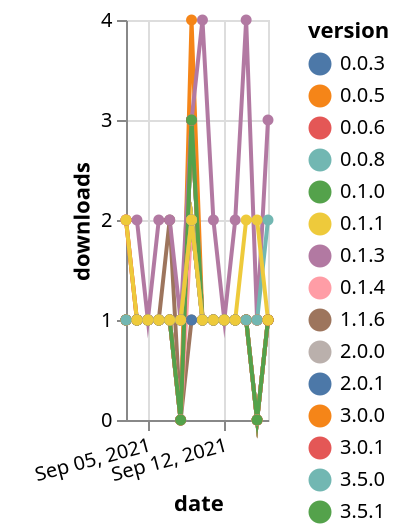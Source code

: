 {"$schema": "https://vega.github.io/schema/vega-lite/v5.json", "description": "A simple bar chart with embedded data.", "data": {"values": [{"date": "2021-09-03", "total": 238, "delta": 1, "version": "0.0.3"}, {"date": "2021-09-04", "total": 239, "delta": 1, "version": "0.0.3"}, {"date": "2021-09-05", "total": 240, "delta": 1, "version": "0.0.3"}, {"date": "2021-09-06", "total": 241, "delta": 1, "version": "0.0.3"}, {"date": "2021-09-07", "total": 242, "delta": 1, "version": "0.0.3"}, {"date": "2021-09-08", "total": 242, "delta": 0, "version": "0.0.3"}, {"date": "2021-09-09", "total": 245, "delta": 3, "version": "0.0.3"}, {"date": "2021-09-10", "total": 246, "delta": 1, "version": "0.0.3"}, {"date": "2021-09-11", "total": 247, "delta": 1, "version": "0.0.3"}, {"date": "2021-09-12", "total": 248, "delta": 1, "version": "0.0.3"}, {"date": "2021-09-13", "total": 249, "delta": 1, "version": "0.0.3"}, {"date": "2021-09-14", "total": 250, "delta": 1, "version": "0.0.3"}, {"date": "2021-09-15", "total": 250, "delta": 0, "version": "0.0.3"}, {"date": "2021-09-16", "total": 251, "delta": 1, "version": "0.0.3"}, {"date": "2021-09-03", "total": 236, "delta": 1, "version": "0.1.3"}, {"date": "2021-09-04", "total": 237, "delta": 1, "version": "0.1.3"}, {"date": "2021-09-05", "total": 238, "delta": 1, "version": "0.1.3"}, {"date": "2021-09-06", "total": 239, "delta": 1, "version": "0.1.3"}, {"date": "2021-09-07", "total": 240, "delta": 1, "version": "0.1.3"}, {"date": "2021-09-08", "total": 240, "delta": 0, "version": "0.1.3"}, {"date": "2021-09-09", "total": 243, "delta": 3, "version": "0.1.3"}, {"date": "2021-09-10", "total": 244, "delta": 1, "version": "0.1.3"}, {"date": "2021-09-11", "total": 245, "delta": 1, "version": "0.1.3"}, {"date": "2021-09-12", "total": 246, "delta": 1, "version": "0.1.3"}, {"date": "2021-09-13", "total": 247, "delta": 1, "version": "0.1.3"}, {"date": "2021-09-14", "total": 248, "delta": 1, "version": "0.1.3"}, {"date": "2021-09-15", "total": 248, "delta": 0, "version": "0.1.3"}, {"date": "2021-09-16", "total": 249, "delta": 1, "version": "0.1.3"}, {"date": "2021-09-03", "total": 368, "delta": 2, "version": "0.0.5"}, {"date": "2021-09-04", "total": 369, "delta": 1, "version": "0.0.5"}, {"date": "2021-09-05", "total": 370, "delta": 1, "version": "0.0.5"}, {"date": "2021-09-06", "total": 371, "delta": 1, "version": "0.0.5"}, {"date": "2021-09-07", "total": 372, "delta": 1, "version": "0.0.5"}, {"date": "2021-09-08", "total": 372, "delta": 0, "version": "0.0.5"}, {"date": "2021-09-09", "total": 376, "delta": 4, "version": "0.0.5"}, {"date": "2021-09-10", "total": 377, "delta": 1, "version": "0.0.5"}, {"date": "2021-09-11", "total": 378, "delta": 1, "version": "0.0.5"}, {"date": "2021-09-12", "total": 379, "delta": 1, "version": "0.0.5"}, {"date": "2021-09-13", "total": 380, "delta": 1, "version": "0.0.5"}, {"date": "2021-09-14", "total": 381, "delta": 1, "version": "0.0.5"}, {"date": "2021-09-15", "total": 381, "delta": 0, "version": "0.0.5"}, {"date": "2021-09-16", "total": 382, "delta": 1, "version": "0.0.5"}, {"date": "2021-09-03", "total": 262, "delta": 1, "version": "1.1.6"}, {"date": "2021-09-04", "total": 263, "delta": 1, "version": "1.1.6"}, {"date": "2021-09-05", "total": 264, "delta": 1, "version": "1.1.6"}, {"date": "2021-09-06", "total": 265, "delta": 1, "version": "1.1.6"}, {"date": "2021-09-07", "total": 267, "delta": 2, "version": "1.1.6"}, {"date": "2021-09-08", "total": 267, "delta": 0, "version": "1.1.6"}, {"date": "2021-09-09", "total": 268, "delta": 1, "version": "1.1.6"}, {"date": "2021-09-10", "total": 269, "delta": 1, "version": "1.1.6"}, {"date": "2021-09-11", "total": 270, "delta": 1, "version": "1.1.6"}, {"date": "2021-09-12", "total": 271, "delta": 1, "version": "1.1.6"}, {"date": "2021-09-13", "total": 272, "delta": 1, "version": "1.1.6"}, {"date": "2021-09-14", "total": 273, "delta": 1, "version": "1.1.6"}, {"date": "2021-09-15", "total": 273, "delta": 0, "version": "1.1.6"}, {"date": "2021-09-16", "total": 274, "delta": 1, "version": "1.1.6"}, {"date": "2021-09-03", "total": 233, "delta": 1, "version": "0.0.8"}, {"date": "2021-09-04", "total": 234, "delta": 1, "version": "0.0.8"}, {"date": "2021-09-05", "total": 235, "delta": 1, "version": "0.0.8"}, {"date": "2021-09-06", "total": 236, "delta": 1, "version": "0.0.8"}, {"date": "2021-09-07", "total": 237, "delta": 1, "version": "0.0.8"}, {"date": "2021-09-08", "total": 237, "delta": 0, "version": "0.0.8"}, {"date": "2021-09-09", "total": 240, "delta": 3, "version": "0.0.8"}, {"date": "2021-09-10", "total": 241, "delta": 1, "version": "0.0.8"}, {"date": "2021-09-11", "total": 242, "delta": 1, "version": "0.0.8"}, {"date": "2021-09-12", "total": 243, "delta": 1, "version": "0.0.8"}, {"date": "2021-09-13", "total": 244, "delta": 1, "version": "0.0.8"}, {"date": "2021-09-14", "total": 245, "delta": 1, "version": "0.0.8"}, {"date": "2021-09-15", "total": 245, "delta": 0, "version": "0.0.8"}, {"date": "2021-09-16", "total": 246, "delta": 1, "version": "0.0.8"}, {"date": "2021-09-03", "total": 151, "delta": 1, "version": "3.5.1"}, {"date": "2021-09-04", "total": 152, "delta": 1, "version": "3.5.1"}, {"date": "2021-09-05", "total": 153, "delta": 1, "version": "3.5.1"}, {"date": "2021-09-06", "total": 154, "delta": 1, "version": "3.5.1"}, {"date": "2021-09-07", "total": 155, "delta": 1, "version": "3.5.1"}, {"date": "2021-09-08", "total": 156, "delta": 1, "version": "3.5.1"}, {"date": "2021-09-09", "total": 158, "delta": 2, "version": "3.5.1"}, {"date": "2021-09-10", "total": 159, "delta": 1, "version": "3.5.1"}, {"date": "2021-09-11", "total": 160, "delta": 1, "version": "3.5.1"}, {"date": "2021-09-12", "total": 161, "delta": 1, "version": "3.5.1"}, {"date": "2021-09-13", "total": 162, "delta": 1, "version": "3.5.1"}, {"date": "2021-09-14", "total": 163, "delta": 1, "version": "3.5.1"}, {"date": "2021-09-15", "total": 164, "delta": 1, "version": "3.5.1"}, {"date": "2021-09-16", "total": 165, "delta": 1, "version": "3.5.1"}, {"date": "2021-09-03", "total": 395, "delta": 1, "version": "0.1.4"}, {"date": "2021-09-04", "total": 396, "delta": 1, "version": "0.1.4"}, {"date": "2021-09-05", "total": 397, "delta": 1, "version": "0.1.4"}, {"date": "2021-09-06", "total": 398, "delta": 1, "version": "0.1.4"}, {"date": "2021-09-07", "total": 399, "delta": 1, "version": "0.1.4"}, {"date": "2021-09-08", "total": 399, "delta": 0, "version": "0.1.4"}, {"date": "2021-09-09", "total": 401, "delta": 2, "version": "0.1.4"}, {"date": "2021-09-10", "total": 402, "delta": 1, "version": "0.1.4"}, {"date": "2021-09-11", "total": 403, "delta": 1, "version": "0.1.4"}, {"date": "2021-09-12", "total": 404, "delta": 1, "version": "0.1.4"}, {"date": "2021-09-13", "total": 405, "delta": 1, "version": "0.1.4"}, {"date": "2021-09-14", "total": 406, "delta": 1, "version": "0.1.4"}, {"date": "2021-09-15", "total": 406, "delta": 0, "version": "0.1.4"}, {"date": "2021-09-16", "total": 407, "delta": 1, "version": "0.1.4"}, {"date": "2021-09-03", "total": 217, "delta": 1, "version": "0.1.1"}, {"date": "2021-09-04", "total": 218, "delta": 1, "version": "0.1.1"}, {"date": "2021-09-05", "total": 219, "delta": 1, "version": "0.1.1"}, {"date": "2021-09-06", "total": 220, "delta": 1, "version": "0.1.1"}, {"date": "2021-09-07", "total": 221, "delta": 1, "version": "0.1.1"}, {"date": "2021-09-08", "total": 221, "delta": 0, "version": "0.1.1"}, {"date": "2021-09-09", "total": 224, "delta": 3, "version": "0.1.1"}, {"date": "2021-09-10", "total": 225, "delta": 1, "version": "0.1.1"}, {"date": "2021-09-11", "total": 226, "delta": 1, "version": "0.1.1"}, {"date": "2021-09-12", "total": 227, "delta": 1, "version": "0.1.1"}, {"date": "2021-09-13", "total": 228, "delta": 1, "version": "0.1.1"}, {"date": "2021-09-14", "total": 229, "delta": 1, "version": "0.1.1"}, {"date": "2021-09-15", "total": 229, "delta": 0, "version": "0.1.1"}, {"date": "2021-09-16", "total": 230, "delta": 1, "version": "0.1.1"}, {"date": "2021-09-03", "total": 235, "delta": 1, "version": "2.0.1"}, {"date": "2021-09-04", "total": 236, "delta": 1, "version": "2.0.1"}, {"date": "2021-09-05", "total": 237, "delta": 1, "version": "2.0.1"}, {"date": "2021-09-06", "total": 238, "delta": 1, "version": "2.0.1"}, {"date": "2021-09-07", "total": 239, "delta": 1, "version": "2.0.1"}, {"date": "2021-09-08", "total": 240, "delta": 1, "version": "2.0.1"}, {"date": "2021-09-09", "total": 241, "delta": 1, "version": "2.0.1"}, {"date": "2021-09-10", "total": 242, "delta": 1, "version": "2.0.1"}, {"date": "2021-09-11", "total": 243, "delta": 1, "version": "2.0.1"}, {"date": "2021-09-12", "total": 244, "delta": 1, "version": "2.0.1"}, {"date": "2021-09-13", "total": 245, "delta": 1, "version": "2.0.1"}, {"date": "2021-09-14", "total": 246, "delta": 1, "version": "2.0.1"}, {"date": "2021-09-15", "total": 247, "delta": 1, "version": "2.0.1"}, {"date": "2021-09-16", "total": 248, "delta": 1, "version": "2.0.1"}, {"date": "2021-09-03", "total": 136, "delta": 2, "version": "3.0.1"}, {"date": "2021-09-04", "total": 137, "delta": 1, "version": "3.0.1"}, {"date": "2021-09-05", "total": 138, "delta": 1, "version": "3.0.1"}, {"date": "2021-09-06", "total": 139, "delta": 1, "version": "3.0.1"}, {"date": "2021-09-07", "total": 140, "delta": 1, "version": "3.0.1"}, {"date": "2021-09-08", "total": 141, "delta": 1, "version": "3.0.1"}, {"date": "2021-09-09", "total": 143, "delta": 2, "version": "3.0.1"}, {"date": "2021-09-10", "total": 144, "delta": 1, "version": "3.0.1"}, {"date": "2021-09-11", "total": 145, "delta": 1, "version": "3.0.1"}, {"date": "2021-09-12", "total": 146, "delta": 1, "version": "3.0.1"}, {"date": "2021-09-13", "total": 147, "delta": 1, "version": "3.0.1"}, {"date": "2021-09-14", "total": 148, "delta": 1, "version": "3.0.1"}, {"date": "2021-09-15", "total": 149, "delta": 1, "version": "3.0.1"}, {"date": "2021-09-16", "total": 150, "delta": 1, "version": "3.0.1"}, {"date": "2021-09-03", "total": 106, "delta": 2, "version": "3.6.0"}, {"date": "2021-09-04", "total": 108, "delta": 2, "version": "3.6.0"}, {"date": "2021-09-05", "total": 109, "delta": 1, "version": "3.6.0"}, {"date": "2021-09-06", "total": 111, "delta": 2, "version": "3.6.0"}, {"date": "2021-09-07", "total": 113, "delta": 2, "version": "3.6.0"}, {"date": "2021-09-08", "total": 114, "delta": 1, "version": "3.6.0"}, {"date": "2021-09-09", "total": 117, "delta": 3, "version": "3.6.0"}, {"date": "2021-09-10", "total": 121, "delta": 4, "version": "3.6.0"}, {"date": "2021-09-11", "total": 123, "delta": 2, "version": "3.6.0"}, {"date": "2021-09-12", "total": 124, "delta": 1, "version": "3.6.0"}, {"date": "2021-09-13", "total": 126, "delta": 2, "version": "3.6.0"}, {"date": "2021-09-14", "total": 130, "delta": 4, "version": "3.6.0"}, {"date": "2021-09-15", "total": 131, "delta": 1, "version": "3.6.0"}, {"date": "2021-09-16", "total": 134, "delta": 3, "version": "3.6.0"}, {"date": "2021-09-03", "total": 176, "delta": 1, "version": "2.0.0"}, {"date": "2021-09-04", "total": 177, "delta": 1, "version": "2.0.0"}, {"date": "2021-09-05", "total": 178, "delta": 1, "version": "2.0.0"}, {"date": "2021-09-06", "total": 179, "delta": 1, "version": "2.0.0"}, {"date": "2021-09-07", "total": 180, "delta": 1, "version": "2.0.0"}, {"date": "2021-09-08", "total": 181, "delta": 1, "version": "2.0.0"}, {"date": "2021-09-09", "total": 183, "delta": 2, "version": "2.0.0"}, {"date": "2021-09-10", "total": 184, "delta": 1, "version": "2.0.0"}, {"date": "2021-09-11", "total": 185, "delta": 1, "version": "2.0.0"}, {"date": "2021-09-12", "total": 186, "delta": 1, "version": "2.0.0"}, {"date": "2021-09-13", "total": 187, "delta": 1, "version": "2.0.0"}, {"date": "2021-09-14", "total": 188, "delta": 1, "version": "2.0.0"}, {"date": "2021-09-15", "total": 189, "delta": 1, "version": "2.0.0"}, {"date": "2021-09-16", "total": 190, "delta": 1, "version": "2.0.0"}, {"date": "2021-09-03", "total": 239, "delta": 1, "version": "0.0.6"}, {"date": "2021-09-04", "total": 240, "delta": 1, "version": "0.0.6"}, {"date": "2021-09-05", "total": 241, "delta": 1, "version": "0.0.6"}, {"date": "2021-09-06", "total": 242, "delta": 1, "version": "0.0.6"}, {"date": "2021-09-07", "total": 243, "delta": 1, "version": "0.0.6"}, {"date": "2021-09-08", "total": 243, "delta": 0, "version": "0.0.6"}, {"date": "2021-09-09", "total": 246, "delta": 3, "version": "0.0.6"}, {"date": "2021-09-10", "total": 247, "delta": 1, "version": "0.0.6"}, {"date": "2021-09-11", "total": 248, "delta": 1, "version": "0.0.6"}, {"date": "2021-09-12", "total": 249, "delta": 1, "version": "0.0.6"}, {"date": "2021-09-13", "total": 250, "delta": 1, "version": "0.0.6"}, {"date": "2021-09-14", "total": 251, "delta": 1, "version": "0.0.6"}, {"date": "2021-09-15", "total": 251, "delta": 0, "version": "0.0.6"}, {"date": "2021-09-16", "total": 252, "delta": 1, "version": "0.0.6"}, {"date": "2021-09-03", "total": 238, "delta": 1, "version": "0.1.0"}, {"date": "2021-09-04", "total": 239, "delta": 1, "version": "0.1.0"}, {"date": "2021-09-05", "total": 240, "delta": 1, "version": "0.1.0"}, {"date": "2021-09-06", "total": 241, "delta": 1, "version": "0.1.0"}, {"date": "2021-09-07", "total": 242, "delta": 1, "version": "0.1.0"}, {"date": "2021-09-08", "total": 242, "delta": 0, "version": "0.1.0"}, {"date": "2021-09-09", "total": 245, "delta": 3, "version": "0.1.0"}, {"date": "2021-09-10", "total": 246, "delta": 1, "version": "0.1.0"}, {"date": "2021-09-11", "total": 247, "delta": 1, "version": "0.1.0"}, {"date": "2021-09-12", "total": 248, "delta": 1, "version": "0.1.0"}, {"date": "2021-09-13", "total": 249, "delta": 1, "version": "0.1.0"}, {"date": "2021-09-14", "total": 250, "delta": 1, "version": "0.1.0"}, {"date": "2021-09-15", "total": 250, "delta": 0, "version": "0.1.0"}, {"date": "2021-09-16", "total": 251, "delta": 1, "version": "0.1.0"}, {"date": "2021-09-03", "total": 220, "delta": 1, "version": "3.0.0"}, {"date": "2021-09-04", "total": 221, "delta": 1, "version": "3.0.0"}, {"date": "2021-09-05", "total": 222, "delta": 1, "version": "3.0.0"}, {"date": "2021-09-06", "total": 223, "delta": 1, "version": "3.0.0"}, {"date": "2021-09-07", "total": 224, "delta": 1, "version": "3.0.0"}, {"date": "2021-09-08", "total": 225, "delta": 1, "version": "3.0.0"}, {"date": "2021-09-09", "total": 227, "delta": 2, "version": "3.0.0"}, {"date": "2021-09-10", "total": 228, "delta": 1, "version": "3.0.0"}, {"date": "2021-09-11", "total": 229, "delta": 1, "version": "3.0.0"}, {"date": "2021-09-12", "total": 230, "delta": 1, "version": "3.0.0"}, {"date": "2021-09-13", "total": 231, "delta": 1, "version": "3.0.0"}, {"date": "2021-09-14", "total": 232, "delta": 1, "version": "3.0.0"}, {"date": "2021-09-15", "total": 233, "delta": 1, "version": "3.0.0"}, {"date": "2021-09-16", "total": 234, "delta": 1, "version": "3.0.0"}, {"date": "2021-09-03", "total": 231, "delta": 1, "version": "3.5.0"}, {"date": "2021-09-04", "total": 232, "delta": 1, "version": "3.5.0"}, {"date": "2021-09-05", "total": 233, "delta": 1, "version": "3.5.0"}, {"date": "2021-09-06", "total": 234, "delta": 1, "version": "3.5.0"}, {"date": "2021-09-07", "total": 235, "delta": 1, "version": "3.5.0"}, {"date": "2021-09-08", "total": 236, "delta": 1, "version": "3.5.0"}, {"date": "2021-09-09", "total": 238, "delta": 2, "version": "3.5.0"}, {"date": "2021-09-10", "total": 239, "delta": 1, "version": "3.5.0"}, {"date": "2021-09-11", "total": 240, "delta": 1, "version": "3.5.0"}, {"date": "2021-09-12", "total": 241, "delta": 1, "version": "3.5.0"}, {"date": "2021-09-13", "total": 242, "delta": 1, "version": "3.5.0"}, {"date": "2021-09-14", "total": 243, "delta": 1, "version": "3.5.0"}, {"date": "2021-09-15", "total": 244, "delta": 1, "version": "3.5.0"}, {"date": "2021-09-16", "total": 246, "delta": 2, "version": "3.5.0"}, {"date": "2021-09-03", "total": 91, "delta": 2, "version": "3.5.2"}, {"date": "2021-09-04", "total": 92, "delta": 1, "version": "3.5.2"}, {"date": "2021-09-05", "total": 93, "delta": 1, "version": "3.5.2"}, {"date": "2021-09-06", "total": 94, "delta": 1, "version": "3.5.2"}, {"date": "2021-09-07", "total": 95, "delta": 1, "version": "3.5.2"}, {"date": "2021-09-08", "total": 96, "delta": 1, "version": "3.5.2"}, {"date": "2021-09-09", "total": 98, "delta": 2, "version": "3.5.2"}, {"date": "2021-09-10", "total": 99, "delta": 1, "version": "3.5.2"}, {"date": "2021-09-11", "total": 100, "delta": 1, "version": "3.5.2"}, {"date": "2021-09-12", "total": 101, "delta": 1, "version": "3.5.2"}, {"date": "2021-09-13", "total": 102, "delta": 1, "version": "3.5.2"}, {"date": "2021-09-14", "total": 104, "delta": 2, "version": "3.5.2"}, {"date": "2021-09-15", "total": 106, "delta": 2, "version": "3.5.2"}, {"date": "2021-09-16", "total": 107, "delta": 1, "version": "3.5.2"}]}, "width": "container", "mark": {"type": "line", "point": {"filled": true}}, "encoding": {"x": {"field": "date", "type": "temporal", "timeUnit": "yearmonthdate", "title": "date", "axis": {"labelAngle": -15}}, "y": {"field": "delta", "type": "quantitative", "title": "downloads"}, "color": {"field": "version", "type": "nominal"}, "tooltip": {"field": "delta"}}}